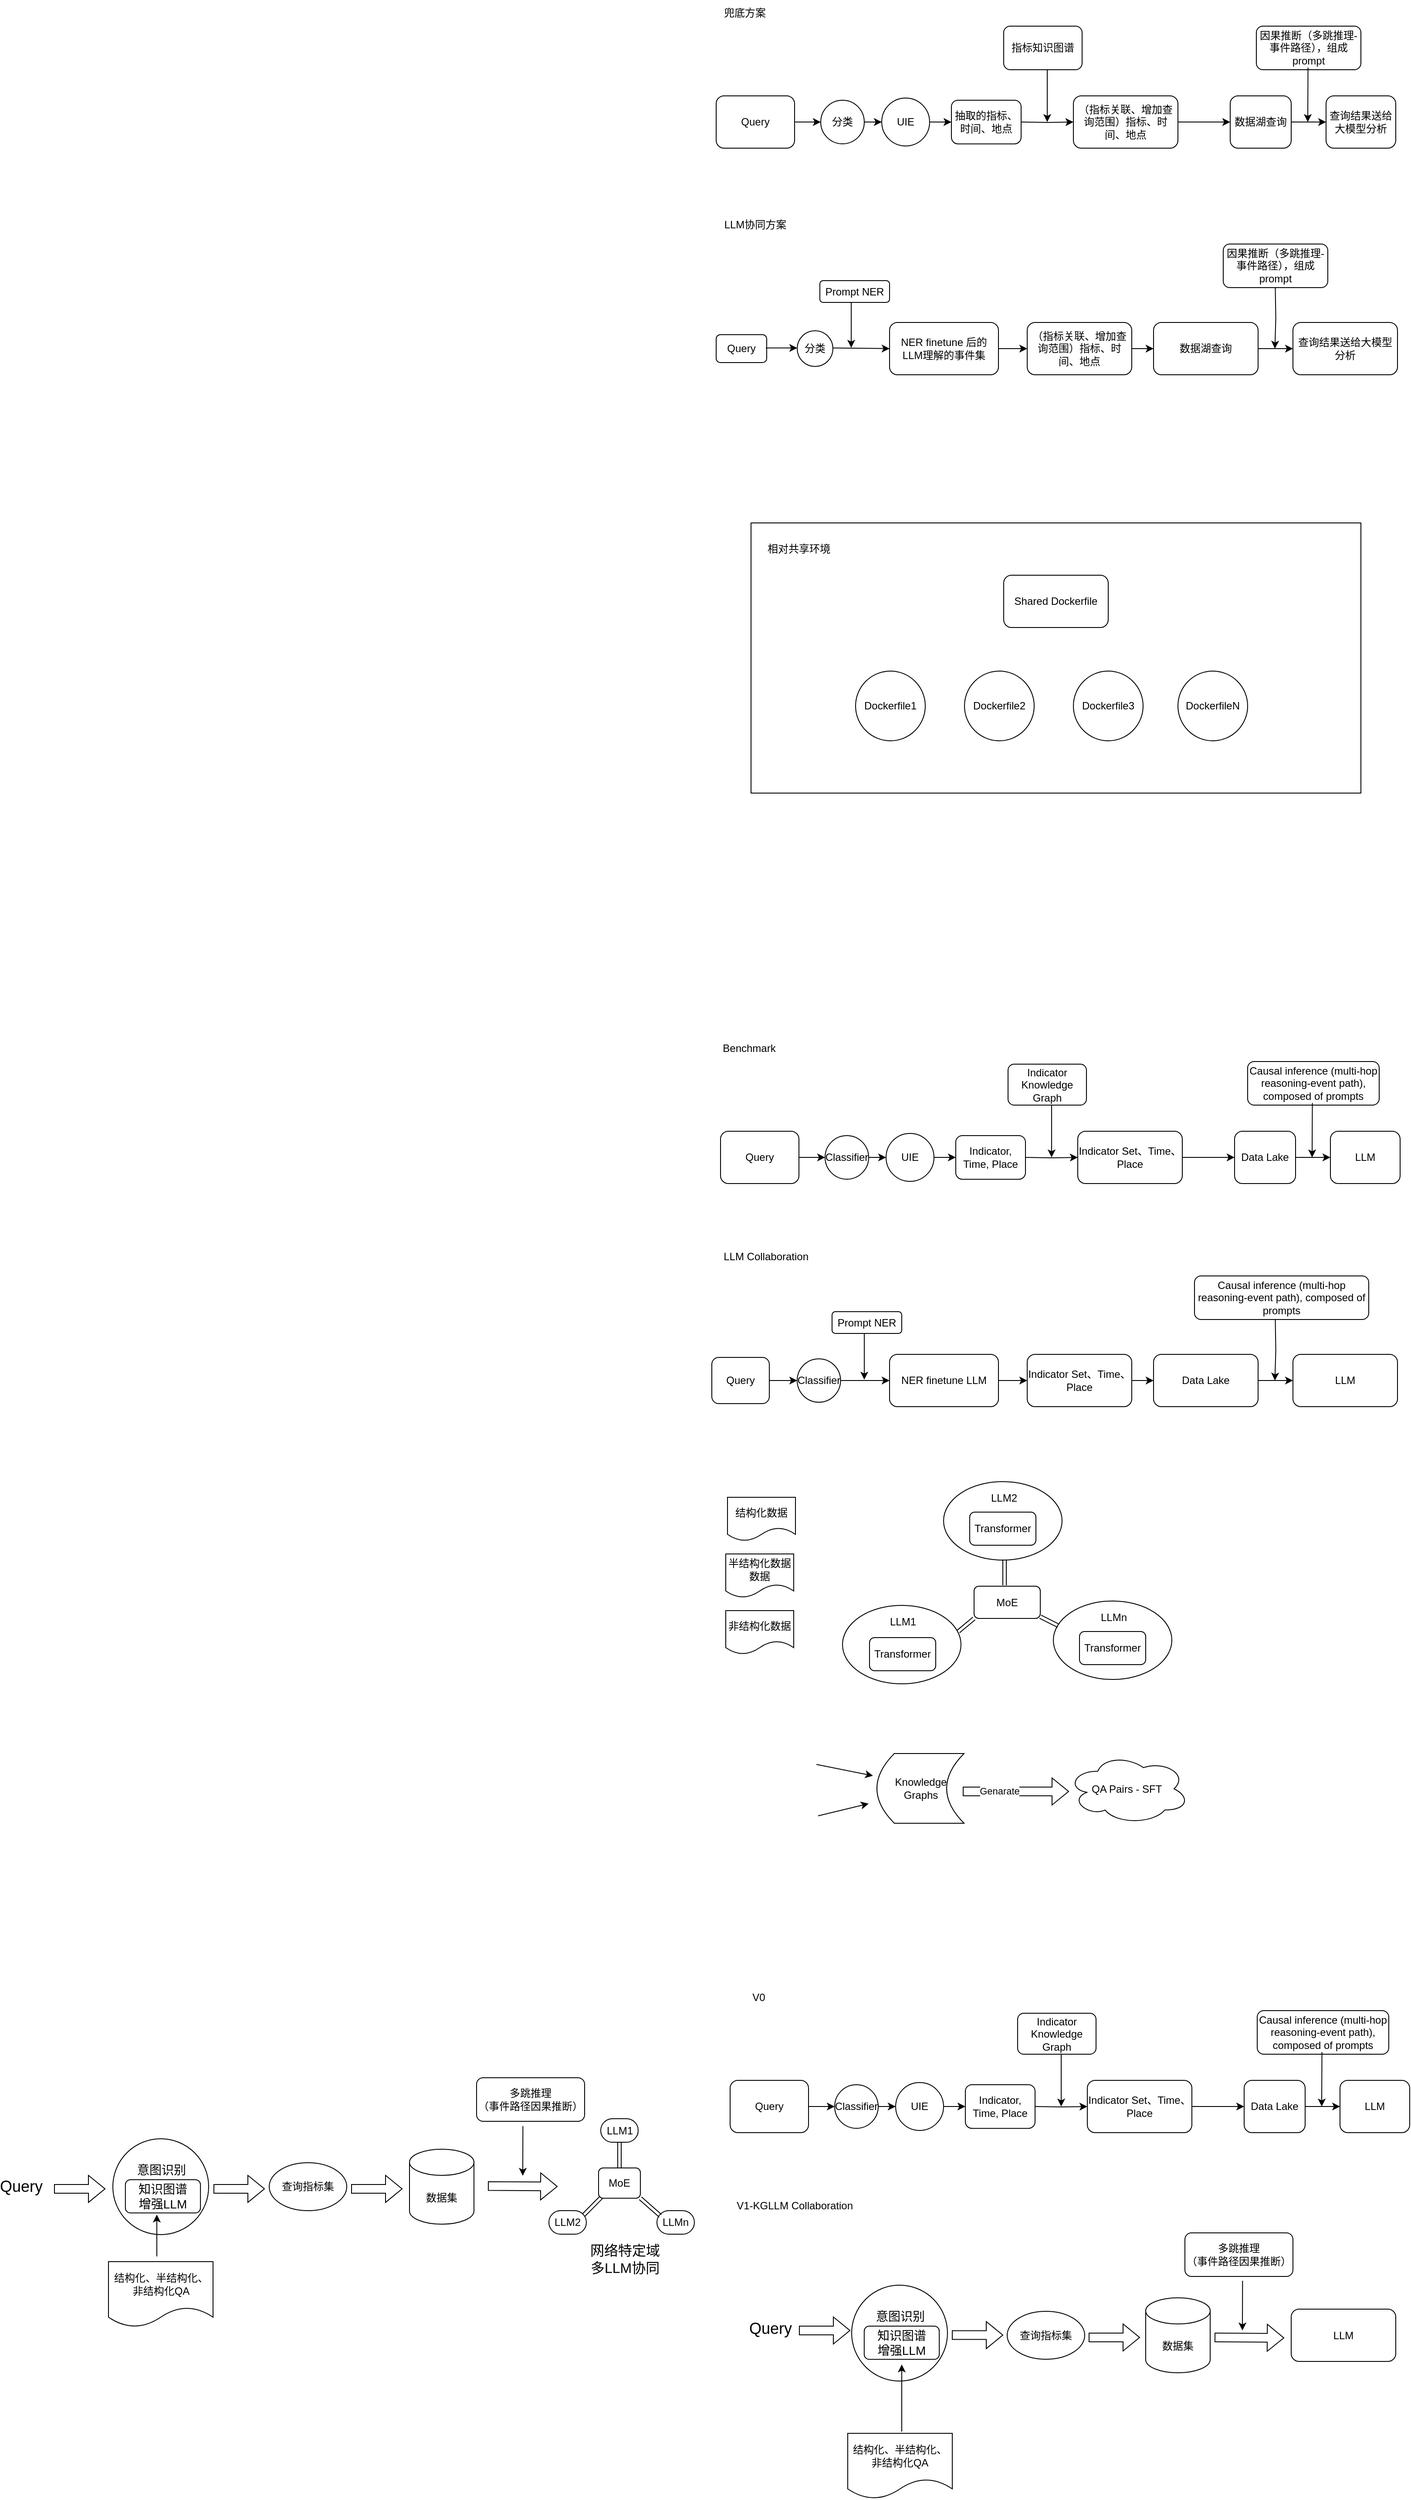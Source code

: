 <mxfile version="21.7.1" type="github">
  <diagram name="第 1 页" id="gNK5m4l3bMAqwkd_NIeU">
    <mxGraphModel dx="2111" dy="673" grid="0" gridSize="10" guides="1" tooltips="1" connect="1" arrows="1" fold="1" page="1" pageScale="1" pageWidth="827" pageHeight="1169" math="0" shadow="0">
      <root>
        <mxCell id="0" />
        <mxCell id="1" parent="0" />
        <mxCell id="D89__wD17xrFu83PeIlh-1" value="" style="group" parent="1" vertex="1" connectable="0">
          <mxGeometry x="50" y="810" width="700" height="310" as="geometry" />
        </mxCell>
        <mxCell id="-LSn-SNoInrinLJxSUY6-16" value="" style="rounded=0;whiteSpace=wrap;html=1;" parent="D89__wD17xrFu83PeIlh-1" vertex="1">
          <mxGeometry width="700" height="310" as="geometry" />
        </mxCell>
        <mxCell id="-LSn-SNoInrinLJxSUY6-11" value="Shared Dockerfile" style="rounded=1;whiteSpace=wrap;html=1;" parent="D89__wD17xrFu83PeIlh-1" vertex="1">
          <mxGeometry x="290" y="60" width="120" height="60" as="geometry" />
        </mxCell>
        <mxCell id="-LSn-SNoInrinLJxSUY6-12" value="Dockerfile1" style="ellipse;whiteSpace=wrap;html=1;aspect=fixed;" parent="D89__wD17xrFu83PeIlh-1" vertex="1">
          <mxGeometry x="120" y="170" width="80" height="80" as="geometry" />
        </mxCell>
        <mxCell id="-LSn-SNoInrinLJxSUY6-13" value="Dockerfile2" style="ellipse;whiteSpace=wrap;html=1;aspect=fixed;" parent="D89__wD17xrFu83PeIlh-1" vertex="1">
          <mxGeometry x="245" y="170" width="80" height="80" as="geometry" />
        </mxCell>
        <mxCell id="-LSn-SNoInrinLJxSUY6-14" value="Dockerfile3" style="ellipse;whiteSpace=wrap;html=1;aspect=fixed;" parent="D89__wD17xrFu83PeIlh-1" vertex="1">
          <mxGeometry x="370" y="170" width="80" height="80" as="geometry" />
        </mxCell>
        <mxCell id="-LSn-SNoInrinLJxSUY6-15" value="DockerfileN" style="ellipse;whiteSpace=wrap;html=1;aspect=fixed;" parent="D89__wD17xrFu83PeIlh-1" vertex="1">
          <mxGeometry x="490" y="170" width="80" height="80" as="geometry" />
        </mxCell>
        <mxCell id="-LSn-SNoInrinLJxSUY6-17" value="相对共享环境" style="text;html=1;strokeColor=none;fillColor=none;align=center;verticalAlign=middle;whiteSpace=wrap;rounded=0;" parent="D89__wD17xrFu83PeIlh-1" vertex="1">
          <mxGeometry x="10" y="15" width="90" height="30" as="geometry" />
        </mxCell>
        <mxCell id="D89__wD17xrFu83PeIlh-34" value="" style="group" parent="1" vertex="1" connectable="0">
          <mxGeometry x="10" y="210" width="780" height="170" as="geometry" />
        </mxCell>
        <mxCell id="D89__wD17xrFu83PeIlh-29" value="" style="group" parent="D89__wD17xrFu83PeIlh-34" vertex="1" connectable="0">
          <mxGeometry y="30" width="780" height="140" as="geometry" />
        </mxCell>
        <mxCell id="D89__wD17xrFu83PeIlh-3" value="Query" style="rounded=1;whiteSpace=wrap;html=1;" parent="D89__wD17xrFu83PeIlh-29" vertex="1">
          <mxGeometry y="80" width="90" height="60" as="geometry" />
        </mxCell>
        <mxCell id="D89__wD17xrFu83PeIlh-5" value="（指标关联、增加查询范围）指标、时间、地点" style="whiteSpace=wrap;html=1;rounded=1;" parent="D89__wD17xrFu83PeIlh-29" vertex="1">
          <mxGeometry x="410" y="80" width="120" height="60" as="geometry" />
        </mxCell>
        <mxCell id="D89__wD17xrFu83PeIlh-6" style="edgeStyle=orthogonalEdgeStyle;rounded=0;orthogonalLoop=1;jettySize=auto;html=1;entryX=0;entryY=0.5;entryDx=0;entryDy=0;" parent="D89__wD17xrFu83PeIlh-29" target="D89__wD17xrFu83PeIlh-5" edge="1">
          <mxGeometry relative="1" as="geometry">
            <mxPoint x="350" y="110" as="sourcePoint" />
          </mxGeometry>
        </mxCell>
        <mxCell id="D89__wD17xrFu83PeIlh-9" value="数据湖查询" style="whiteSpace=wrap;html=1;rounded=1;" parent="D89__wD17xrFu83PeIlh-29" vertex="1">
          <mxGeometry x="590" y="80" width="70" height="60" as="geometry" />
        </mxCell>
        <mxCell id="D89__wD17xrFu83PeIlh-4" style="edgeStyle=orthogonalEdgeStyle;rounded=0;orthogonalLoop=1;jettySize=auto;html=1;exitX=1;exitY=0.5;exitDx=0;exitDy=0;entryX=0;entryY=0.5;entryDx=0;entryDy=0;" parent="D89__wD17xrFu83PeIlh-29" source="D89__wD17xrFu83PeIlh-5" target="D89__wD17xrFu83PeIlh-9" edge="1">
          <mxGeometry relative="1" as="geometry" />
        </mxCell>
        <mxCell id="D89__wD17xrFu83PeIlh-10" value="查询结果送给大模型分析" style="whiteSpace=wrap;html=1;rounded=1;" parent="D89__wD17xrFu83PeIlh-29" vertex="1">
          <mxGeometry x="700" y="80" width="80" height="60" as="geometry" />
        </mxCell>
        <mxCell id="D89__wD17xrFu83PeIlh-8" value="" style="edgeStyle=orthogonalEdgeStyle;rounded=0;orthogonalLoop=1;jettySize=auto;html=1;" parent="D89__wD17xrFu83PeIlh-29" source="D89__wD17xrFu83PeIlh-9" target="D89__wD17xrFu83PeIlh-10" edge="1">
          <mxGeometry relative="1" as="geometry" />
        </mxCell>
        <mxCell id="D89__wD17xrFu83PeIlh-16" value="分类" style="ellipse;whiteSpace=wrap;html=1;aspect=fixed;" parent="D89__wD17xrFu83PeIlh-29" vertex="1">
          <mxGeometry x="120" y="85" width="50" height="50" as="geometry" />
        </mxCell>
        <mxCell id="D89__wD17xrFu83PeIlh-15" style="edgeStyle=orthogonalEdgeStyle;rounded=0;orthogonalLoop=1;jettySize=auto;html=1;exitX=1;exitY=0.5;exitDx=0;exitDy=0;" parent="D89__wD17xrFu83PeIlh-29" source="D89__wD17xrFu83PeIlh-3" target="D89__wD17xrFu83PeIlh-16" edge="1">
          <mxGeometry relative="1" as="geometry">
            <mxPoint x="120" y="109.857" as="targetPoint" />
          </mxGeometry>
        </mxCell>
        <mxCell id="D89__wD17xrFu83PeIlh-18" value="UIE" style="ellipse;whiteSpace=wrap;html=1;aspect=fixed;" parent="D89__wD17xrFu83PeIlh-29" vertex="1">
          <mxGeometry x="190" y="82.5" width="55" height="55" as="geometry" />
        </mxCell>
        <mxCell id="D89__wD17xrFu83PeIlh-17" style="edgeStyle=orthogonalEdgeStyle;rounded=0;orthogonalLoop=1;jettySize=auto;html=1;exitX=1;exitY=0.5;exitDx=0;exitDy=0;" parent="D89__wD17xrFu83PeIlh-29" source="D89__wD17xrFu83PeIlh-16" target="D89__wD17xrFu83PeIlh-18" edge="1">
          <mxGeometry relative="1" as="geometry">
            <mxPoint x="190" y="109.857" as="targetPoint" />
          </mxGeometry>
        </mxCell>
        <mxCell id="D89__wD17xrFu83PeIlh-20" value="抽取的指标、时间、地点" style="rounded=1;whiteSpace=wrap;html=1;" parent="D89__wD17xrFu83PeIlh-29" vertex="1">
          <mxGeometry x="270" y="85" width="80" height="50.07" as="geometry" />
        </mxCell>
        <mxCell id="D89__wD17xrFu83PeIlh-19" style="edgeStyle=orthogonalEdgeStyle;rounded=0;orthogonalLoop=1;jettySize=auto;html=1;exitX=1;exitY=0.5;exitDx=0;exitDy=0;" parent="D89__wD17xrFu83PeIlh-29" source="D89__wD17xrFu83PeIlh-18" target="D89__wD17xrFu83PeIlh-20" edge="1">
          <mxGeometry relative="1" as="geometry">
            <mxPoint x="290" y="109.857" as="targetPoint" />
          </mxGeometry>
        </mxCell>
        <mxCell id="D89__wD17xrFu83PeIlh-21" value="" style="endArrow=classic;html=1;rounded=0;" parent="D89__wD17xrFu83PeIlh-29" edge="1">
          <mxGeometry width="50" height="50" relative="1" as="geometry">
            <mxPoint x="380" y="50" as="sourcePoint" />
            <mxPoint x="380" y="110" as="targetPoint" />
          </mxGeometry>
        </mxCell>
        <mxCell id="D89__wD17xrFu83PeIlh-22" value="指标知识图谱" style="rounded=1;whiteSpace=wrap;html=1;" parent="D89__wD17xrFu83PeIlh-29" vertex="1">
          <mxGeometry x="330" width="90" height="50" as="geometry" />
        </mxCell>
        <mxCell id="D89__wD17xrFu83PeIlh-25" value="因果推断（多跳推理-事件路径），组成prompt" style="rounded=1;whiteSpace=wrap;html=1;" parent="D89__wD17xrFu83PeIlh-29" vertex="1">
          <mxGeometry x="620" width="120" height="50" as="geometry" />
        </mxCell>
        <mxCell id="D89__wD17xrFu83PeIlh-26" value="" style="endArrow=classic;html=1;rounded=0;" parent="D89__wD17xrFu83PeIlh-29" edge="1">
          <mxGeometry width="50" height="50" relative="1" as="geometry">
            <mxPoint x="679.29" y="47.5" as="sourcePoint" />
            <mxPoint x="679" y="110" as="targetPoint" />
          </mxGeometry>
        </mxCell>
        <mxCell id="D89__wD17xrFu83PeIlh-31" value="兜底方案" style="text;html=1;strokeColor=none;fillColor=none;align=center;verticalAlign=middle;whiteSpace=wrap;rounded=0;" parent="D89__wD17xrFu83PeIlh-34" vertex="1">
          <mxGeometry x="3" width="60" height="30" as="geometry" />
        </mxCell>
        <mxCell id="D89__wD17xrFu83PeIlh-39" value="" style="group" parent="1" vertex="1" connectable="0">
          <mxGeometry x="10" y="453" width="782" height="187" as="geometry" />
        </mxCell>
        <mxCell id="D89__wD17xrFu83PeIlh-32" value="LLM协同方案" style="text;html=1;strokeColor=none;fillColor=none;align=center;verticalAlign=middle;whiteSpace=wrap;rounded=0;" parent="D89__wD17xrFu83PeIlh-39" vertex="1">
          <mxGeometry width="90" height="30" as="geometry" />
        </mxCell>
        <mxCell id="WVM6WrKOS19sIysvP3dc-1" value="Query" style="rounded=1;whiteSpace=wrap;html=1;" parent="D89__wD17xrFu83PeIlh-39" vertex="1">
          <mxGeometry y="141" width="58" height="32" as="geometry" />
        </mxCell>
        <mxCell id="WVM6WrKOS19sIysvP3dc-2" value="（指标关联、增加查询范围）指标、时间、地点" style="whiteSpace=wrap;html=1;rounded=1;" parent="D89__wD17xrFu83PeIlh-39" vertex="1">
          <mxGeometry x="357" y="127" width="120" height="60" as="geometry" />
        </mxCell>
        <mxCell id="-LSn-SNoInrinLJxSUY6-5" style="edgeStyle=orthogonalEdgeStyle;rounded=0;orthogonalLoop=1;jettySize=auto;html=1;exitX=1;exitY=0.5;exitDx=0;exitDy=0;entryX=0;entryY=0.5;entryDx=0;entryDy=0;" parent="D89__wD17xrFu83PeIlh-39" source="WVM6WrKOS19sIysvP3dc-4" target="WVM6WrKOS19sIysvP3dc-2" edge="1">
          <mxGeometry relative="1" as="geometry" />
        </mxCell>
        <mxCell id="WVM6WrKOS19sIysvP3dc-4" value="NER finetune 后的&lt;br&gt;LLM理解的事件集" style="whiteSpace=wrap;html=1;rounded=1;container=0;" parent="D89__wD17xrFu83PeIlh-39" vertex="1">
          <mxGeometry x="199" y="127" width="125" height="60" as="geometry" />
        </mxCell>
        <mxCell id="WVM6WrKOS19sIysvP3dc-6" value="数据湖查询" style="whiteSpace=wrap;html=1;rounded=1;" parent="D89__wD17xrFu83PeIlh-39" vertex="1">
          <mxGeometry x="502" y="127" width="120" height="60" as="geometry" />
        </mxCell>
        <mxCell id="-LSn-SNoInrinLJxSUY6-6" style="edgeStyle=orthogonalEdgeStyle;rounded=0;orthogonalLoop=1;jettySize=auto;html=1;exitX=1;exitY=0.5;exitDx=0;exitDy=0;entryX=0;entryY=0.5;entryDx=0;entryDy=0;" parent="D89__wD17xrFu83PeIlh-39" source="WVM6WrKOS19sIysvP3dc-2" target="WVM6WrKOS19sIysvP3dc-6" edge="1">
          <mxGeometry relative="1" as="geometry" />
        </mxCell>
        <mxCell id="WVM6WrKOS19sIysvP3dc-8" value="查询结果送给大模型分析" style="whiteSpace=wrap;html=1;rounded=1;" parent="D89__wD17xrFu83PeIlh-39" vertex="1">
          <mxGeometry x="662" y="127" width="120" height="60" as="geometry" />
        </mxCell>
        <mxCell id="WVM6WrKOS19sIysvP3dc-9" value="" style="edgeStyle=orthogonalEdgeStyle;rounded=0;orthogonalLoop=1;jettySize=auto;html=1;" parent="D89__wD17xrFu83PeIlh-39" source="WVM6WrKOS19sIysvP3dc-6" target="WVM6WrKOS19sIysvP3dc-8" edge="1">
          <mxGeometry relative="1" as="geometry" />
        </mxCell>
        <mxCell id="D89__wD17xrFu83PeIlh-23" value="因果推断（多跳推理-事件路径），组成prompt" style="rounded=1;whiteSpace=wrap;html=1;" parent="D89__wD17xrFu83PeIlh-39" vertex="1">
          <mxGeometry x="582" y="37" width="120" height="50" as="geometry" />
        </mxCell>
        <mxCell id="D89__wD17xrFu83PeIlh-24" style="edgeStyle=orthogonalEdgeStyle;rounded=0;orthogonalLoop=1;jettySize=auto;html=1;exitX=0.5;exitY=1;exitDx=0;exitDy=0;" parent="D89__wD17xrFu83PeIlh-39" edge="1">
          <mxGeometry relative="1" as="geometry">
            <mxPoint x="641.288" y="157" as="targetPoint" />
            <mxPoint x="641.75" y="87" as="sourcePoint" />
          </mxGeometry>
        </mxCell>
        <mxCell id="D89__wD17xrFu83PeIlh-27" value="Prompt NER" style="rounded=1;whiteSpace=wrap;html=1;" parent="D89__wD17xrFu83PeIlh-39" vertex="1">
          <mxGeometry x="119" y="79" width="80" height="25" as="geometry" />
        </mxCell>
        <mxCell id="D89__wD17xrFu83PeIlh-35" value="分类" style="ellipse;whiteSpace=wrap;html=1;aspect=fixed;" parent="D89__wD17xrFu83PeIlh-39" vertex="1">
          <mxGeometry x="93" y="136.5" width="41" height="41" as="geometry" />
        </mxCell>
        <mxCell id="D89__wD17xrFu83PeIlh-36" value="" style="endArrow=classic;html=1;rounded=0;" parent="D89__wD17xrFu83PeIlh-39" edge="1">
          <mxGeometry width="50" height="50" relative="1" as="geometry">
            <mxPoint x="57" y="156.29" as="sourcePoint" />
            <mxPoint x="93" y="156.29" as="targetPoint" />
          </mxGeometry>
        </mxCell>
        <mxCell id="D89__wD17xrFu83PeIlh-37" value="" style="endArrow=classic;html=1;rounded=0;entryX=0;entryY=0.5;entryDx=0;entryDy=0;" parent="D89__wD17xrFu83PeIlh-39" target="WVM6WrKOS19sIysvP3dc-4" edge="1">
          <mxGeometry width="50" height="50" relative="1" as="geometry">
            <mxPoint x="134" y="156.29" as="sourcePoint" />
            <mxPoint x="190" y="156.29" as="targetPoint" />
          </mxGeometry>
        </mxCell>
        <mxCell id="D89__wD17xrFu83PeIlh-38" value="" style="endArrow=classic;html=1;rounded=0;" parent="D89__wD17xrFu83PeIlh-39" edge="1">
          <mxGeometry width="50" height="50" relative="1" as="geometry">
            <mxPoint x="155" y="104" as="sourcePoint" />
            <mxPoint x="155" y="156" as="targetPoint" />
          </mxGeometry>
        </mxCell>
        <mxCell id="D89__wD17xrFu83PeIlh-42" value="" style="group" parent="1" vertex="1" connectable="0">
          <mxGeometry x="15" y="1428" width="780" height="140" as="geometry" />
        </mxCell>
        <mxCell id="D89__wD17xrFu83PeIlh-43" value="Query" style="rounded=1;whiteSpace=wrap;html=1;" parent="D89__wD17xrFu83PeIlh-42" vertex="1">
          <mxGeometry y="80" width="90" height="60" as="geometry" />
        </mxCell>
        <mxCell id="D89__wD17xrFu83PeIlh-44" value="Indicator Set、Time、Place" style="whiteSpace=wrap;html=1;rounded=1;" parent="D89__wD17xrFu83PeIlh-42" vertex="1">
          <mxGeometry x="410" y="80" width="120" height="60" as="geometry" />
        </mxCell>
        <mxCell id="D89__wD17xrFu83PeIlh-45" style="edgeStyle=orthogonalEdgeStyle;rounded=0;orthogonalLoop=1;jettySize=auto;html=1;entryX=0;entryY=0.5;entryDx=0;entryDy=0;" parent="D89__wD17xrFu83PeIlh-42" target="D89__wD17xrFu83PeIlh-44" edge="1">
          <mxGeometry relative="1" as="geometry">
            <mxPoint x="350" y="110" as="sourcePoint" />
          </mxGeometry>
        </mxCell>
        <mxCell id="D89__wD17xrFu83PeIlh-46" value="Data Lake" style="whiteSpace=wrap;html=1;rounded=1;" parent="D89__wD17xrFu83PeIlh-42" vertex="1">
          <mxGeometry x="590" y="80" width="70" height="60" as="geometry" />
        </mxCell>
        <mxCell id="D89__wD17xrFu83PeIlh-47" style="edgeStyle=orthogonalEdgeStyle;rounded=0;orthogonalLoop=1;jettySize=auto;html=1;exitX=1;exitY=0.5;exitDx=0;exitDy=0;entryX=0;entryY=0.5;entryDx=0;entryDy=0;" parent="D89__wD17xrFu83PeIlh-42" source="D89__wD17xrFu83PeIlh-44" target="D89__wD17xrFu83PeIlh-46" edge="1">
          <mxGeometry relative="1" as="geometry" />
        </mxCell>
        <mxCell id="D89__wD17xrFu83PeIlh-48" value="LLM" style="whiteSpace=wrap;html=1;rounded=1;" parent="D89__wD17xrFu83PeIlh-42" vertex="1">
          <mxGeometry x="700" y="80" width="80" height="60" as="geometry" />
        </mxCell>
        <mxCell id="D89__wD17xrFu83PeIlh-49" value="" style="edgeStyle=orthogonalEdgeStyle;rounded=0;orthogonalLoop=1;jettySize=auto;html=1;" parent="D89__wD17xrFu83PeIlh-42" source="D89__wD17xrFu83PeIlh-46" target="D89__wD17xrFu83PeIlh-48" edge="1">
          <mxGeometry relative="1" as="geometry" />
        </mxCell>
        <mxCell id="D89__wD17xrFu83PeIlh-50" value="Classifier" style="ellipse;whiteSpace=wrap;html=1;aspect=fixed;" parent="D89__wD17xrFu83PeIlh-42" vertex="1">
          <mxGeometry x="120" y="85" width="50" height="50" as="geometry" />
        </mxCell>
        <mxCell id="D89__wD17xrFu83PeIlh-51" style="edgeStyle=orthogonalEdgeStyle;rounded=0;orthogonalLoop=1;jettySize=auto;html=1;exitX=1;exitY=0.5;exitDx=0;exitDy=0;" parent="D89__wD17xrFu83PeIlh-42" source="D89__wD17xrFu83PeIlh-43" target="D89__wD17xrFu83PeIlh-50" edge="1">
          <mxGeometry relative="1" as="geometry">
            <mxPoint x="120" y="109.857" as="targetPoint" />
          </mxGeometry>
        </mxCell>
        <mxCell id="D89__wD17xrFu83PeIlh-52" value="UIE" style="ellipse;whiteSpace=wrap;html=1;aspect=fixed;" parent="D89__wD17xrFu83PeIlh-42" vertex="1">
          <mxGeometry x="190" y="82.5" width="55" height="55" as="geometry" />
        </mxCell>
        <mxCell id="D89__wD17xrFu83PeIlh-53" style="edgeStyle=orthogonalEdgeStyle;rounded=0;orthogonalLoop=1;jettySize=auto;html=1;exitX=1;exitY=0.5;exitDx=0;exitDy=0;" parent="D89__wD17xrFu83PeIlh-42" source="D89__wD17xrFu83PeIlh-50" target="D89__wD17xrFu83PeIlh-52" edge="1">
          <mxGeometry relative="1" as="geometry">
            <mxPoint x="190" y="109.857" as="targetPoint" />
          </mxGeometry>
        </mxCell>
        <mxCell id="D89__wD17xrFu83PeIlh-54" value="Indicator, Time, Place" style="rounded=1;whiteSpace=wrap;html=1;" parent="D89__wD17xrFu83PeIlh-42" vertex="1">
          <mxGeometry x="270" y="85" width="80" height="50.07" as="geometry" />
        </mxCell>
        <mxCell id="D89__wD17xrFu83PeIlh-55" style="edgeStyle=orthogonalEdgeStyle;rounded=0;orthogonalLoop=1;jettySize=auto;html=1;exitX=1;exitY=0.5;exitDx=0;exitDy=0;" parent="D89__wD17xrFu83PeIlh-42" source="D89__wD17xrFu83PeIlh-52" target="D89__wD17xrFu83PeIlh-54" edge="1">
          <mxGeometry relative="1" as="geometry">
            <mxPoint x="290" y="109.857" as="targetPoint" />
          </mxGeometry>
        </mxCell>
        <mxCell id="D89__wD17xrFu83PeIlh-56" value="" style="endArrow=classic;html=1;rounded=0;" parent="D89__wD17xrFu83PeIlh-42" edge="1">
          <mxGeometry width="50" height="50" relative="1" as="geometry">
            <mxPoint x="380" y="50" as="sourcePoint" />
            <mxPoint x="380" y="110" as="targetPoint" />
          </mxGeometry>
        </mxCell>
        <mxCell id="D89__wD17xrFu83PeIlh-57" value="Indicator Knowledge Graph" style="rounded=1;whiteSpace=wrap;html=1;" parent="D89__wD17xrFu83PeIlh-42" vertex="1">
          <mxGeometry x="330" y="3" width="90" height="47" as="geometry" />
        </mxCell>
        <mxCell id="D89__wD17xrFu83PeIlh-58" value="Causal inference (multi-hop reasoning-event path), composed of prompts" style="rounded=1;whiteSpace=wrap;html=1;" parent="D89__wD17xrFu83PeIlh-42" vertex="1">
          <mxGeometry x="605" width="151" height="50" as="geometry" />
        </mxCell>
        <mxCell id="D89__wD17xrFu83PeIlh-59" value="" style="endArrow=classic;html=1;rounded=0;" parent="D89__wD17xrFu83PeIlh-42" edge="1">
          <mxGeometry width="50" height="50" relative="1" as="geometry">
            <mxPoint x="679.29" y="47.5" as="sourcePoint" />
            <mxPoint x="679" y="110" as="targetPoint" />
          </mxGeometry>
        </mxCell>
        <mxCell id="D89__wD17xrFu83PeIlh-60" value="Benchmark" style="text;html=1;strokeColor=none;fillColor=none;align=center;verticalAlign=middle;whiteSpace=wrap;rounded=0;" parent="1" vertex="1">
          <mxGeometry x="18" y="1398" width="60" height="30" as="geometry" />
        </mxCell>
        <mxCell id="D89__wD17xrFu83PeIlh-62" value="LLM Collaboration&amp;nbsp;" style="text;html=1;strokeColor=none;fillColor=none;align=center;verticalAlign=middle;whiteSpace=wrap;rounded=0;container=0;" parent="1" vertex="1">
          <mxGeometry x="10" y="1637" width="118" height="30" as="geometry" />
        </mxCell>
        <mxCell id="D89__wD17xrFu83PeIlh-80" style="edgeStyle=orthogonalEdgeStyle;rounded=0;orthogonalLoop=1;jettySize=auto;html=1;exitX=1;exitY=0.5;exitDx=0;exitDy=0;entryX=0;entryY=0.5;entryDx=0;entryDy=0;" parent="1" source="D89__wD17xrFu83PeIlh-63" target="D89__wD17xrFu83PeIlh-74" edge="1">
          <mxGeometry relative="1" as="geometry" />
        </mxCell>
        <mxCell id="D89__wD17xrFu83PeIlh-63" value="Query" style="rounded=1;whiteSpace=wrap;html=1;container=0;" parent="1" vertex="1">
          <mxGeometry x="5" y="1767.5" width="66" height="53" as="geometry" />
        </mxCell>
        <mxCell id="D89__wD17xrFu83PeIlh-64" value="Indicator Set、Time、Place" style="whiteSpace=wrap;html=1;rounded=1;container=0;" parent="1" vertex="1">
          <mxGeometry x="367" y="1764" width="120" height="60" as="geometry" />
        </mxCell>
        <mxCell id="D89__wD17xrFu83PeIlh-65" style="edgeStyle=orthogonalEdgeStyle;rounded=0;orthogonalLoop=1;jettySize=auto;html=1;exitX=1;exitY=0.5;exitDx=0;exitDy=0;entryX=0;entryY=0.5;entryDx=0;entryDy=0;" parent="1" source="D89__wD17xrFu83PeIlh-66" target="D89__wD17xrFu83PeIlh-64" edge="1">
          <mxGeometry relative="1" as="geometry" />
        </mxCell>
        <mxCell id="D89__wD17xrFu83PeIlh-66" value="NER finetune LLM" style="whiteSpace=wrap;html=1;rounded=1;container=0;" parent="1" vertex="1">
          <mxGeometry x="209" y="1764" width="125" height="60" as="geometry" />
        </mxCell>
        <mxCell id="D89__wD17xrFu83PeIlh-67" value="Data Lake" style="whiteSpace=wrap;html=1;rounded=1;container=0;" parent="1" vertex="1">
          <mxGeometry x="512" y="1764" width="120" height="60" as="geometry" />
        </mxCell>
        <mxCell id="D89__wD17xrFu83PeIlh-68" style="edgeStyle=orthogonalEdgeStyle;rounded=0;orthogonalLoop=1;jettySize=auto;html=1;exitX=1;exitY=0.5;exitDx=0;exitDy=0;entryX=0;entryY=0.5;entryDx=0;entryDy=0;" parent="1" source="D89__wD17xrFu83PeIlh-64" target="D89__wD17xrFu83PeIlh-67" edge="1">
          <mxGeometry relative="1" as="geometry" />
        </mxCell>
        <mxCell id="D89__wD17xrFu83PeIlh-69" value="LLM" style="whiteSpace=wrap;html=1;rounded=1;container=0;" parent="1" vertex="1">
          <mxGeometry x="672" y="1764" width="120" height="60" as="geometry" />
        </mxCell>
        <mxCell id="D89__wD17xrFu83PeIlh-70" value="" style="edgeStyle=orthogonalEdgeStyle;rounded=0;orthogonalLoop=1;jettySize=auto;html=1;" parent="1" source="D89__wD17xrFu83PeIlh-67" target="D89__wD17xrFu83PeIlh-69" edge="1">
          <mxGeometry relative="1" as="geometry" />
        </mxCell>
        <mxCell id="D89__wD17xrFu83PeIlh-71" value="Causal inference (multi-hop reasoning-event path), composed of prompts" style="rounded=1;whiteSpace=wrap;html=1;container=0;" parent="1" vertex="1">
          <mxGeometry x="559" y="1674" width="200" height="50" as="geometry" />
        </mxCell>
        <mxCell id="D89__wD17xrFu83PeIlh-72" style="edgeStyle=orthogonalEdgeStyle;rounded=0;orthogonalLoop=1;jettySize=auto;html=1;exitX=0.5;exitY=1;exitDx=0;exitDy=0;" parent="1" edge="1">
          <mxGeometry relative="1" as="geometry">
            <mxPoint x="651.288" y="1794" as="targetPoint" />
            <mxPoint x="651.75" y="1724" as="sourcePoint" />
          </mxGeometry>
        </mxCell>
        <mxCell id="D89__wD17xrFu83PeIlh-73" value="Prompt NER" style="rounded=1;whiteSpace=wrap;html=1;container=0;" parent="1" vertex="1">
          <mxGeometry x="143" y="1715" width="80" height="25" as="geometry" />
        </mxCell>
        <mxCell id="D89__wD17xrFu83PeIlh-82" style="edgeStyle=orthogonalEdgeStyle;rounded=0;orthogonalLoop=1;jettySize=auto;html=1;exitX=1;exitY=0.5;exitDx=0;exitDy=0;entryX=0;entryY=0.5;entryDx=0;entryDy=0;" parent="1" source="D89__wD17xrFu83PeIlh-74" target="D89__wD17xrFu83PeIlh-66" edge="1">
          <mxGeometry relative="1" as="geometry" />
        </mxCell>
        <mxCell id="D89__wD17xrFu83PeIlh-74" value="Classifier" style="ellipse;whiteSpace=wrap;html=1;aspect=fixed;container=0;" parent="1" vertex="1">
          <mxGeometry x="103" y="1769.12" width="49.75" height="49.75" as="geometry" />
        </mxCell>
        <mxCell id="D89__wD17xrFu83PeIlh-81" value="" style="endArrow=classic;html=1;rounded=0;" parent="1" edge="1">
          <mxGeometry width="50" height="50" relative="1" as="geometry">
            <mxPoint x="180" y="1739.97" as="sourcePoint" />
            <mxPoint x="180" y="1793" as="targetPoint" />
          </mxGeometry>
        </mxCell>
        <mxCell id="_FbC6okULITu4UNb7eIp-36" value="" style="group" vertex="1" connectable="0" parent="1">
          <mxGeometry x="155" y="1910" width="378" height="232" as="geometry" />
        </mxCell>
        <mxCell id="_FbC6okULITu4UNb7eIp-7" value="MoE" style="rounded=1;whiteSpace=wrap;html=1;" vertex="1" parent="_FbC6okULITu4UNb7eIp-36">
          <mxGeometry x="151" y="120" width="76" height="37" as="geometry" />
        </mxCell>
        <mxCell id="_FbC6okULITu4UNb7eIp-11" value="" style="group" vertex="1" connectable="0" parent="_FbC6okULITu4UNb7eIp-36">
          <mxGeometry y="142" width="136" height="90" as="geometry" />
        </mxCell>
        <mxCell id="_FbC6okULITu4UNb7eIp-10" value="" style="ellipse;whiteSpace=wrap;html=1;" vertex="1" parent="_FbC6okULITu4UNb7eIp-11">
          <mxGeometry width="136" height="90" as="geometry" />
        </mxCell>
        <mxCell id="_FbC6okULITu4UNb7eIp-27" value="" style="group" vertex="1" connectable="0" parent="_FbC6okULITu4UNb7eIp-11">
          <mxGeometry x="31" y="10" width="76" height="65" as="geometry" />
        </mxCell>
        <mxCell id="_FbC6okULITu4UNb7eIp-4" value="Transformer" style="rounded=1;whiteSpace=wrap;html=1;" vertex="1" parent="_FbC6okULITu4UNb7eIp-27">
          <mxGeometry y="27" width="76" height="38" as="geometry" />
        </mxCell>
        <mxCell id="_FbC6okULITu4UNb7eIp-9" value="LLM1" style="text;html=1;strokeColor=none;fillColor=none;align=center;verticalAlign=middle;whiteSpace=wrap;rounded=0;" vertex="1" parent="_FbC6okULITu4UNb7eIp-27">
          <mxGeometry x="14.5" width="47" height="17" as="geometry" />
        </mxCell>
        <mxCell id="_FbC6okULITu4UNb7eIp-16" value="" style="group" vertex="1" connectable="0" parent="_FbC6okULITu4UNb7eIp-36">
          <mxGeometry x="242" y="137" width="136" height="90" as="geometry" />
        </mxCell>
        <mxCell id="_FbC6okULITu4UNb7eIp-17" value="" style="ellipse;whiteSpace=wrap;html=1;" vertex="1" parent="_FbC6okULITu4UNb7eIp-16">
          <mxGeometry width="136" height="90" as="geometry" />
        </mxCell>
        <mxCell id="_FbC6okULITu4UNb7eIp-18" value="Transformer" style="rounded=1;whiteSpace=wrap;html=1;" vertex="1" parent="_FbC6okULITu4UNb7eIp-16">
          <mxGeometry x="30" y="35" width="76" height="38" as="geometry" />
        </mxCell>
        <mxCell id="_FbC6okULITu4UNb7eIp-19" value="LLMn" style="text;html=1;strokeColor=none;fillColor=none;align=center;verticalAlign=middle;whiteSpace=wrap;rounded=0;" vertex="1" parent="_FbC6okULITu4UNb7eIp-16">
          <mxGeometry x="45.5" y="10" width="47" height="17" as="geometry" />
        </mxCell>
        <mxCell id="_FbC6okULITu4UNb7eIp-24" value="" style="shape=link;html=1;rounded=0;entryX=0.042;entryY=0.315;entryDx=0;entryDy=0;entryPerimeter=0;" edge="1" parent="_FbC6okULITu4UNb7eIp-36" target="_FbC6okULITu4UNb7eIp-17">
          <mxGeometry width="100" relative="1" as="geometry">
            <mxPoint x="227" y="155" as="sourcePoint" />
            <mxPoint x="250" y="175" as="targetPoint" />
          </mxGeometry>
        </mxCell>
        <mxCell id="_FbC6okULITu4UNb7eIp-29" value="" style="shape=link;html=1;rounded=0;entryX=0.978;entryY=0.333;entryDx=0;entryDy=0;entryPerimeter=0;exitX=0;exitY=1;exitDx=0;exitDy=0;" edge="1" parent="_FbC6okULITu4UNb7eIp-36" source="_FbC6okULITu4UNb7eIp-7" target="_FbC6okULITu4UNb7eIp-10">
          <mxGeometry width="100" relative="1" as="geometry">
            <mxPoint x="153" y="160" as="sourcePoint" />
            <mxPoint x="174" y="170" as="targetPoint" />
          </mxGeometry>
        </mxCell>
        <mxCell id="_FbC6okULITu4UNb7eIp-30" value="" style="group" vertex="1" connectable="0" parent="_FbC6okULITu4UNb7eIp-36">
          <mxGeometry x="116" width="136" height="90" as="geometry" />
        </mxCell>
        <mxCell id="_FbC6okULITu4UNb7eIp-13" value="" style="ellipse;whiteSpace=wrap;html=1;container=0;" vertex="1" parent="_FbC6okULITu4UNb7eIp-30">
          <mxGeometry width="136" height="90" as="geometry" />
        </mxCell>
        <mxCell id="_FbC6okULITu4UNb7eIp-14" value="Transformer" style="rounded=1;whiteSpace=wrap;html=1;container=0;" vertex="1" parent="_FbC6okULITu4UNb7eIp-30">
          <mxGeometry x="30" y="35" width="76" height="38" as="geometry" />
        </mxCell>
        <mxCell id="_FbC6okULITu4UNb7eIp-15" value="LLM2" style="text;html=1;strokeColor=none;fillColor=none;align=center;verticalAlign=middle;whiteSpace=wrap;rounded=0;container=0;" vertex="1" parent="_FbC6okULITu4UNb7eIp-30">
          <mxGeometry x="45.5" y="10" width="47" height="17" as="geometry" />
        </mxCell>
        <mxCell id="_FbC6okULITu4UNb7eIp-33" value="" style="shape=link;html=1;rounded=0;" edge="1" parent="_FbC6okULITu4UNb7eIp-36">
          <mxGeometry width="100" relative="1" as="geometry">
            <mxPoint x="186" y="119" as="sourcePoint" />
            <mxPoint x="186" y="90" as="targetPoint" />
          </mxGeometry>
        </mxCell>
        <mxCell id="90n-k_OCoVPi_HH0QKG6-2" value="" style="group" connectable="0" vertex="1" parent="1">
          <mxGeometry x="65" y="2449" width="78" height="111" as="geometry" />
        </mxCell>
        <mxCell id="90n-k_OCoVPi_HH0QKG6-3" value="QA Pairs - SFT&amp;nbsp;" style="ellipse;shape=cloud;whiteSpace=wrap;html=1;" vertex="1" parent="1">
          <mxGeometry x="413" y="2222" width="140" height="81" as="geometry" />
        </mxCell>
        <mxCell id="90n-k_OCoVPi_HH0QKG6-4" value="" style="endArrow=classic;html=1;rounded=0;" edge="1" parent="1">
          <mxGeometry width="50" height="50" relative="1" as="geometry">
            <mxPoint x="125" y="2234.5" as="sourcePoint" />
            <mxPoint x="190" y="2247.5" as="targetPoint" />
          </mxGeometry>
        </mxCell>
        <mxCell id="90n-k_OCoVPi_HH0QKG6-5" value="" style="endArrow=classic;html=1;rounded=0;" edge="1" parent="1">
          <mxGeometry width="50" height="50" relative="1" as="geometry">
            <mxPoint x="127" y="2293.5" as="sourcePoint" />
            <mxPoint x="185" y="2279.5" as="targetPoint" />
          </mxGeometry>
        </mxCell>
        <mxCell id="90n-k_OCoVPi_HH0QKG6-6" value="" style="shape=flexArrow;endArrow=classic;html=1;rounded=0;" edge="1" parent="1">
          <mxGeometry width="50" height="50" relative="1" as="geometry">
            <mxPoint x="293" y="2265.5" as="sourcePoint" />
            <mxPoint x="415" y="2265.5" as="targetPoint" />
          </mxGeometry>
        </mxCell>
        <mxCell id="90n-k_OCoVPi_HH0QKG6-7" value="Genarate" style="edgeLabel;html=1;align=center;verticalAlign=middle;resizable=0;points=[];" connectable="0" vertex="1" parent="90n-k_OCoVPi_HH0QKG6-6">
          <mxGeometry x="-0.314" y="1" relative="1" as="geometry">
            <mxPoint as="offset" />
          </mxGeometry>
        </mxCell>
        <mxCell id="90n-k_OCoVPi_HH0QKG6-8" value="Knowledge&lt;br&gt;Graphs" style="shape=dataStorage;whiteSpace=wrap;html=1;fixedSize=1;" vertex="1" parent="1">
          <mxGeometry x="194.5" y="2222" width="100" height="80" as="geometry" />
        </mxCell>
        <mxCell id="_FbC6okULITu4UNb7eIp-84" value="" style="group" vertex="1" connectable="0" parent="1">
          <mxGeometry x="21" y="1928" width="80" height="180" as="geometry" />
        </mxCell>
        <mxCell id="_FbC6okULITu4UNb7eIp-1" value="结构化数据" style="shape=document;whiteSpace=wrap;html=1;boundedLbl=1;" vertex="1" parent="_FbC6okULITu4UNb7eIp-84">
          <mxGeometry x="2" width="78" height="50" as="geometry" />
        </mxCell>
        <mxCell id="_FbC6okULITu4UNb7eIp-2" value="半结构化数据数据" style="shape=document;whiteSpace=wrap;html=1;boundedLbl=1;" vertex="1" parent="_FbC6okULITu4UNb7eIp-84">
          <mxGeometry y="65" width="78" height="50" as="geometry" />
        </mxCell>
        <mxCell id="_FbC6okULITu4UNb7eIp-3" value="非结构化数据" style="shape=document;whiteSpace=wrap;html=1;boundedLbl=1;" vertex="1" parent="_FbC6okULITu4UNb7eIp-84">
          <mxGeometry y="130" width="78" height="50" as="geometry" />
        </mxCell>
        <mxCell id="_FbC6okULITu4UNb7eIp-155" value="" style="group" vertex="1" connectable="0" parent="1">
          <mxGeometry x="26" y="2517" width="780" height="140" as="geometry" />
        </mxCell>
        <mxCell id="_FbC6okULITu4UNb7eIp-156" value="Query" style="rounded=1;whiteSpace=wrap;html=1;" vertex="1" parent="_FbC6okULITu4UNb7eIp-155">
          <mxGeometry y="80" width="90" height="60" as="geometry" />
        </mxCell>
        <mxCell id="_FbC6okULITu4UNb7eIp-157" value="Indicator Set、Time、Place" style="whiteSpace=wrap;html=1;rounded=1;" vertex="1" parent="_FbC6okULITu4UNb7eIp-155">
          <mxGeometry x="410" y="80" width="120" height="60" as="geometry" />
        </mxCell>
        <mxCell id="_FbC6okULITu4UNb7eIp-158" style="edgeStyle=orthogonalEdgeStyle;rounded=0;orthogonalLoop=1;jettySize=auto;html=1;entryX=0;entryY=0.5;entryDx=0;entryDy=0;" edge="1" parent="_FbC6okULITu4UNb7eIp-155" target="_FbC6okULITu4UNb7eIp-157">
          <mxGeometry relative="1" as="geometry">
            <mxPoint x="350" y="110" as="sourcePoint" />
          </mxGeometry>
        </mxCell>
        <mxCell id="_FbC6okULITu4UNb7eIp-159" value="Data Lake" style="whiteSpace=wrap;html=1;rounded=1;" vertex="1" parent="_FbC6okULITu4UNb7eIp-155">
          <mxGeometry x="590" y="80" width="70" height="60" as="geometry" />
        </mxCell>
        <mxCell id="_FbC6okULITu4UNb7eIp-160" style="edgeStyle=orthogonalEdgeStyle;rounded=0;orthogonalLoop=1;jettySize=auto;html=1;exitX=1;exitY=0.5;exitDx=0;exitDy=0;entryX=0;entryY=0.5;entryDx=0;entryDy=0;" edge="1" parent="_FbC6okULITu4UNb7eIp-155" source="_FbC6okULITu4UNb7eIp-157" target="_FbC6okULITu4UNb7eIp-159">
          <mxGeometry relative="1" as="geometry" />
        </mxCell>
        <mxCell id="_FbC6okULITu4UNb7eIp-161" value="LLM" style="whiteSpace=wrap;html=1;rounded=1;" vertex="1" parent="_FbC6okULITu4UNb7eIp-155">
          <mxGeometry x="700" y="80" width="80" height="60" as="geometry" />
        </mxCell>
        <mxCell id="_FbC6okULITu4UNb7eIp-162" value="" style="edgeStyle=orthogonalEdgeStyle;rounded=0;orthogonalLoop=1;jettySize=auto;html=1;" edge="1" parent="_FbC6okULITu4UNb7eIp-155" source="_FbC6okULITu4UNb7eIp-159" target="_FbC6okULITu4UNb7eIp-161">
          <mxGeometry relative="1" as="geometry" />
        </mxCell>
        <mxCell id="_FbC6okULITu4UNb7eIp-163" value="Classifier" style="ellipse;whiteSpace=wrap;html=1;aspect=fixed;" vertex="1" parent="_FbC6okULITu4UNb7eIp-155">
          <mxGeometry x="120" y="85" width="50" height="50" as="geometry" />
        </mxCell>
        <mxCell id="_FbC6okULITu4UNb7eIp-164" style="edgeStyle=orthogonalEdgeStyle;rounded=0;orthogonalLoop=1;jettySize=auto;html=1;exitX=1;exitY=0.5;exitDx=0;exitDy=0;" edge="1" parent="_FbC6okULITu4UNb7eIp-155" source="_FbC6okULITu4UNb7eIp-156" target="_FbC6okULITu4UNb7eIp-163">
          <mxGeometry relative="1" as="geometry">
            <mxPoint x="120" y="109.857" as="targetPoint" />
          </mxGeometry>
        </mxCell>
        <mxCell id="_FbC6okULITu4UNb7eIp-165" value="UIE" style="ellipse;whiteSpace=wrap;html=1;aspect=fixed;" vertex="1" parent="_FbC6okULITu4UNb7eIp-155">
          <mxGeometry x="190" y="82.5" width="55" height="55" as="geometry" />
        </mxCell>
        <mxCell id="_FbC6okULITu4UNb7eIp-166" style="edgeStyle=orthogonalEdgeStyle;rounded=0;orthogonalLoop=1;jettySize=auto;html=1;exitX=1;exitY=0.5;exitDx=0;exitDy=0;" edge="1" parent="_FbC6okULITu4UNb7eIp-155" source="_FbC6okULITu4UNb7eIp-163" target="_FbC6okULITu4UNb7eIp-165">
          <mxGeometry relative="1" as="geometry">
            <mxPoint x="190" y="109.857" as="targetPoint" />
          </mxGeometry>
        </mxCell>
        <mxCell id="_FbC6okULITu4UNb7eIp-167" value="Indicator, Time, Place" style="rounded=1;whiteSpace=wrap;html=1;" vertex="1" parent="_FbC6okULITu4UNb7eIp-155">
          <mxGeometry x="270" y="85" width="80" height="50.07" as="geometry" />
        </mxCell>
        <mxCell id="_FbC6okULITu4UNb7eIp-168" style="edgeStyle=orthogonalEdgeStyle;rounded=0;orthogonalLoop=1;jettySize=auto;html=1;exitX=1;exitY=0.5;exitDx=0;exitDy=0;" edge="1" parent="_FbC6okULITu4UNb7eIp-155" source="_FbC6okULITu4UNb7eIp-165" target="_FbC6okULITu4UNb7eIp-167">
          <mxGeometry relative="1" as="geometry">
            <mxPoint x="290" y="109.857" as="targetPoint" />
          </mxGeometry>
        </mxCell>
        <mxCell id="_FbC6okULITu4UNb7eIp-169" value="" style="endArrow=classic;html=1;rounded=0;" edge="1" parent="_FbC6okULITu4UNb7eIp-155">
          <mxGeometry width="50" height="50" relative="1" as="geometry">
            <mxPoint x="380" y="50" as="sourcePoint" />
            <mxPoint x="380" y="110" as="targetPoint" />
          </mxGeometry>
        </mxCell>
        <mxCell id="_FbC6okULITu4UNb7eIp-170" value="Indicator Knowledge Graph" style="rounded=1;whiteSpace=wrap;html=1;" vertex="1" parent="_FbC6okULITu4UNb7eIp-155">
          <mxGeometry x="330" y="3" width="90" height="47" as="geometry" />
        </mxCell>
        <mxCell id="_FbC6okULITu4UNb7eIp-171" value="Causal inference (multi-hop reasoning-event path), composed of prompts" style="rounded=1;whiteSpace=wrap;html=1;" vertex="1" parent="_FbC6okULITu4UNb7eIp-155">
          <mxGeometry x="605" width="151" height="50" as="geometry" />
        </mxCell>
        <mxCell id="_FbC6okULITu4UNb7eIp-172" value="" style="endArrow=classic;html=1;rounded=0;" edge="1" parent="_FbC6okULITu4UNb7eIp-155">
          <mxGeometry width="50" height="50" relative="1" as="geometry">
            <mxPoint x="679.29" y="47.5" as="sourcePoint" />
            <mxPoint x="679" y="110" as="targetPoint" />
          </mxGeometry>
        </mxCell>
        <mxCell id="_FbC6okULITu4UNb7eIp-173" value="V0" style="text;html=1;strokeColor=none;fillColor=none;align=center;verticalAlign=middle;whiteSpace=wrap;rounded=0;" vertex="1" parent="1">
          <mxGeometry x="29" y="2487" width="60" height="30" as="geometry" />
        </mxCell>
        <mxCell id="_FbC6okULITu4UNb7eIp-174" value="V1-KGLLM Collaboration&amp;nbsp;" style="text;html=1;strokeColor=none;fillColor=none;align=center;verticalAlign=middle;whiteSpace=wrap;rounded=0;container=0;" vertex="1" parent="1">
          <mxGeometry x="21" y="2726" width="162" height="30" as="geometry" />
        </mxCell>
        <mxCell id="_FbC6okULITu4UNb7eIp-70" value="&lt;font style=&quot;font-size: 12px;&quot;&gt;查询指标集&lt;/font&gt;" style="ellipse;whiteSpace=wrap;html=1;" vertex="1" parent="1">
          <mxGeometry x="-503" y="2691.5" width="89" height="55" as="geometry" />
        </mxCell>
        <mxCell id="_FbC6okULITu4UNb7eIp-73" value="&lt;font style=&quot;font-size: 18px;&quot;&gt;Query&lt;/font&gt;" style="text;html=1;strokeColor=none;fillColor=none;align=center;verticalAlign=middle;whiteSpace=wrap;rounded=0;" vertex="1" parent="1">
          <mxGeometry x="-812" y="2706.5" width="49" height="25" as="geometry" />
        </mxCell>
        <mxCell id="_FbC6okULITu4UNb7eIp-75" value="" style="shape=flexArrow;endArrow=classic;html=1;rounded=0;" edge="1" parent="1">
          <mxGeometry width="50" height="50" relative="1" as="geometry">
            <mxPoint x="-567" y="2721.54" as="sourcePoint" />
            <mxPoint x="-508" y="2721.54" as="targetPoint" />
          </mxGeometry>
        </mxCell>
        <mxCell id="_FbC6okULITu4UNb7eIp-76" value="" style="shape=flexArrow;endArrow=classic;html=1;rounded=0;" edge="1" parent="1">
          <mxGeometry width="50" height="50" relative="1" as="geometry">
            <mxPoint x="-750" y="2721.54" as="sourcePoint" />
            <mxPoint x="-691" y="2721.54" as="targetPoint" />
          </mxGeometry>
        </mxCell>
        <mxCell id="_FbC6okULITu4UNb7eIp-79" value="数据集" style="shape=cylinder3;whiteSpace=wrap;html=1;boundedLbl=1;backgroundOutline=1;size=15;" vertex="1" parent="1">
          <mxGeometry x="-342" y="2676" width="74" height="86" as="geometry" />
        </mxCell>
        <mxCell id="_FbC6okULITu4UNb7eIp-82" value="" style="shape=flexArrow;endArrow=classic;html=1;rounded=0;" edge="1" parent="1">
          <mxGeometry width="50" height="50" relative="1" as="geometry">
            <mxPoint x="-409" y="2721.54" as="sourcePoint" />
            <mxPoint x="-350" y="2721.54" as="targetPoint" />
          </mxGeometry>
        </mxCell>
        <mxCell id="_FbC6okULITu4UNb7eIp-83" value="" style="shape=flexArrow;endArrow=classic;html=1;rounded=0;" edge="1" parent="1">
          <mxGeometry width="50" height="50" relative="1" as="geometry">
            <mxPoint x="-252" y="2718.29" as="sourcePoint" />
            <mxPoint x="-172" y="2718.79" as="targetPoint" />
          </mxGeometry>
        </mxCell>
        <mxCell id="_FbC6okULITu4UNb7eIp-85" value="多跳推理&lt;br&gt;（事件路径因果推断）" style="rounded=1;whiteSpace=wrap;html=1;container=0;" vertex="1" parent="1">
          <mxGeometry x="-265" y="2594" width="124" height="50" as="geometry" />
        </mxCell>
        <mxCell id="_FbC6okULITu4UNb7eIp-125" value="" style="endArrow=classic;html=1;rounded=0;" edge="1" parent="1">
          <mxGeometry width="50" height="50" relative="1" as="geometry">
            <mxPoint x="-211.83" y="2649.5" as="sourcePoint" />
            <mxPoint x="-212.0" y="2706.5" as="targetPoint" />
          </mxGeometry>
        </mxCell>
        <mxCell id="_FbC6okULITu4UNb7eIp-148" value="" style="group" vertex="1" connectable="0" parent="1">
          <mxGeometry x="-682.5" y="2664" width="115" height="110" as="geometry" />
        </mxCell>
        <mxCell id="_FbC6okULITu4UNb7eIp-115" value="" style="ellipse;whiteSpace=wrap;html=1;aspect=fixed;container=0;" vertex="1" parent="_FbC6okULITu4UNb7eIp-148">
          <mxGeometry width="110" height="110" as="geometry" />
        </mxCell>
        <mxCell id="_FbC6okULITu4UNb7eIp-150" value="" style="group" vertex="1" connectable="0" parent="_FbC6okULITu4UNb7eIp-148">
          <mxGeometry x="14.42" y="27.946" width="86.15" height="57.144" as="geometry" />
        </mxCell>
        <mxCell id="_FbC6okULITu4UNb7eIp-62" value="&lt;font style=&quot;font-size: 14px;&quot;&gt;知识图谱&lt;br&gt;增强LLM&lt;/font&gt;" style="rounded=1;whiteSpace=wrap;html=1;container=0;" vertex="1" parent="_FbC6okULITu4UNb7eIp-150">
          <mxGeometry y="19.054" width="86.15" height="38.09" as="geometry" />
        </mxCell>
        <mxCell id="_FbC6okULITu4UNb7eIp-107" value="&lt;font style=&quot;font-size: 14px;&quot;&gt;意图识别&lt;/font&gt;" style="text;html=1;strokeColor=none;fillColor=none;align=center;verticalAlign=middle;whiteSpace=wrap;rounded=0;" vertex="1" parent="_FbC6okULITu4UNb7eIp-150">
          <mxGeometry x="7.834" width="67.024" height="15.492" as="geometry" />
        </mxCell>
        <mxCell id="_FbC6okULITu4UNb7eIp-151" value="" style="group" vertex="1" connectable="0" parent="1">
          <mxGeometry x="-182" y="2641" width="167" height="186.004" as="geometry" />
        </mxCell>
        <mxCell id="_FbC6okULITu4UNb7eIp-105" value="&lt;font style=&quot;font-size: 16px;&quot;&gt;网络特定域&lt;br&gt;多LLM协同&lt;/font&gt;" style="text;html=1;align=center;verticalAlign=middle;resizable=0;points=[];autosize=1;strokeColor=none;fillColor=none;container=0;" vertex="1" parent="_FbC6okULITu4UNb7eIp-151">
          <mxGeometry x="37.997" y="136.004" width="98" height="50" as="geometry" />
        </mxCell>
        <mxCell id="_FbC6okULITu4UNb7eIp-144" value="" style="group" vertex="1" connectable="0" parent="_FbC6okULITu4UNb7eIp-151">
          <mxGeometry width="167" height="132.5" as="geometry" />
        </mxCell>
        <mxCell id="_FbC6okULITu4UNb7eIp-88" value="MoE" style="rounded=1;whiteSpace=wrap;html=1;container=0;" vertex="1" parent="_FbC6okULITu4UNb7eIp-144">
          <mxGeometry x="57.003" y="56.503" width="47.986" height="34.779" as="geometry" />
        </mxCell>
        <mxCell id="_FbC6okULITu4UNb7eIp-132" value="LLM1" style="rounded=1;whiteSpace=wrap;html=1;arcSize=50;" vertex="1" parent="_FbC6okULITu4UNb7eIp-144">
          <mxGeometry x="59.5" width="43" height="27" as="geometry" />
        </mxCell>
        <mxCell id="_FbC6okULITu4UNb7eIp-133" value="LLM2" style="rounded=1;whiteSpace=wrap;html=1;arcSize=50;" vertex="1" parent="_FbC6okULITu4UNb7eIp-144">
          <mxGeometry y="105.5" width="43" height="27" as="geometry" />
        </mxCell>
        <mxCell id="_FbC6okULITu4UNb7eIp-136" value="LLMn" style="rounded=1;whiteSpace=wrap;html=1;arcSize=50;" vertex="1" parent="_FbC6okULITu4UNb7eIp-144">
          <mxGeometry x="124" y="105.5" width="43" height="27" as="geometry" />
        </mxCell>
        <mxCell id="_FbC6okULITu4UNb7eIp-138" value="" style="shape=link;html=1;rounded=0;" edge="1" parent="_FbC6okULITu4UNb7eIp-144">
          <mxGeometry width="100" relative="1" as="geometry">
            <mxPoint x="40" y="110.5" as="sourcePoint" />
            <mxPoint x="60" y="90.28" as="targetPoint" />
          </mxGeometry>
        </mxCell>
        <mxCell id="_FbC6okULITu4UNb7eIp-141" value="" style="shape=link;html=1;rounded=0;" edge="1" parent="_FbC6okULITu4UNb7eIp-144">
          <mxGeometry width="100" relative="1" as="geometry">
            <mxPoint x="127.99" y="111.5" as="sourcePoint" />
            <mxPoint x="104.99" y="91.28" as="targetPoint" />
          </mxGeometry>
        </mxCell>
        <mxCell id="_FbC6okULITu4UNb7eIp-143" value="" style="shape=link;html=1;rounded=0;entryX=0.5;entryY=1;entryDx=0;entryDy=0;exitX=0.5;exitY=0;exitDx=0;exitDy=0;" edge="1" parent="_FbC6okULITu4UNb7eIp-144" source="_FbC6okULITu4UNb7eIp-88" target="_FbC6okULITu4UNb7eIp-132">
          <mxGeometry width="100" relative="1" as="geometry">
            <mxPoint x="78" y="52.72" as="sourcePoint" />
            <mxPoint x="98" y="32.5" as="targetPoint" />
          </mxGeometry>
        </mxCell>
        <mxCell id="_FbC6okULITu4UNb7eIp-153" value="结构化、半结构化、非结构化QA" style="shape=document;whiteSpace=wrap;html=1;boundedLbl=1;" vertex="1" parent="1">
          <mxGeometry x="-687.5" y="2805" width="120" height="75" as="geometry" />
        </mxCell>
        <mxCell id="_FbC6okULITu4UNb7eIp-192" value="" style="endArrow=classic;html=1;rounded=0;" edge="1" parent="1">
          <mxGeometry width="50" height="50" relative="1" as="geometry">
            <mxPoint x="-632" y="2799" as="sourcePoint" />
            <mxPoint x="-632" y="2751" as="targetPoint" />
          </mxGeometry>
        </mxCell>
        <mxCell id="_FbC6okULITu4UNb7eIp-210" value="" style="group" vertex="1" connectable="0" parent="1">
          <mxGeometry x="37" y="2772" width="753" height="170" as="geometry" />
        </mxCell>
        <mxCell id="_FbC6okULITu4UNb7eIp-181" value="LLM" style="whiteSpace=wrap;html=1;rounded=1;container=0;" vertex="1" parent="_FbC6okULITu4UNb7eIp-210">
          <mxGeometry x="633" y="87.5" width="120" height="60" as="geometry" />
        </mxCell>
        <mxCell id="_FbC6okULITu4UNb7eIp-189" value="&lt;font style=&quot;font-size: 18px;&quot;&gt;Query&lt;/font&gt;" style="text;html=1;strokeColor=none;fillColor=none;align=center;verticalAlign=middle;whiteSpace=wrap;rounded=0;" vertex="1" parent="_FbC6okULITu4UNb7eIp-210">
          <mxGeometry y="95" width="71" height="30" as="geometry" />
        </mxCell>
        <mxCell id="_FbC6okULITu4UNb7eIp-194" value="" style="group" vertex="1" connectable="0" parent="_FbC6okULITu4UNb7eIp-210">
          <mxGeometry x="128.5" y="60" width="115" height="110" as="geometry" />
        </mxCell>
        <mxCell id="_FbC6okULITu4UNb7eIp-195" value="" style="ellipse;whiteSpace=wrap;html=1;aspect=fixed;container=0;" vertex="1" parent="_FbC6okULITu4UNb7eIp-194">
          <mxGeometry width="110" height="110" as="geometry" />
        </mxCell>
        <mxCell id="_FbC6okULITu4UNb7eIp-196" value="" style="group" vertex="1" connectable="0" parent="_FbC6okULITu4UNb7eIp-194">
          <mxGeometry x="14.42" y="27.946" width="86.15" height="57.144" as="geometry" />
        </mxCell>
        <mxCell id="_FbC6okULITu4UNb7eIp-197" value="&lt;font style=&quot;font-size: 14px;&quot;&gt;知识图谱&lt;br&gt;增强LLM&lt;/font&gt;" style="rounded=1;whiteSpace=wrap;html=1;container=0;" vertex="1" parent="_FbC6okULITu4UNb7eIp-196">
          <mxGeometry y="19.054" width="86.15" height="38.09" as="geometry" />
        </mxCell>
        <mxCell id="_FbC6okULITu4UNb7eIp-198" value="&lt;font style=&quot;font-size: 14px;&quot;&gt;意图识别&lt;/font&gt;" style="text;html=1;strokeColor=none;fillColor=none;align=center;verticalAlign=middle;whiteSpace=wrap;rounded=0;" vertex="1" parent="_FbC6okULITu4UNb7eIp-196">
          <mxGeometry x="7.834" width="67.024" height="15.492" as="geometry" />
        </mxCell>
        <mxCell id="_FbC6okULITu4UNb7eIp-201" value="" style="shape=flexArrow;endArrow=classic;html=1;rounded=0;" edge="1" parent="_FbC6okULITu4UNb7eIp-210">
          <mxGeometry width="50" height="50" relative="1" as="geometry">
            <mxPoint x="243.5" y="117.29" as="sourcePoint" />
            <mxPoint x="302.5" y="117.29" as="targetPoint" />
          </mxGeometry>
        </mxCell>
        <mxCell id="_FbC6okULITu4UNb7eIp-202" value="" style="shape=flexArrow;endArrow=classic;html=1;rounded=0;" edge="1" parent="_FbC6okULITu4UNb7eIp-210">
          <mxGeometry width="50" height="50" relative="1" as="geometry">
            <mxPoint x="68" y="112" as="sourcePoint" />
            <mxPoint x="127" y="112" as="targetPoint" />
          </mxGeometry>
        </mxCell>
        <mxCell id="_FbC6okULITu4UNb7eIp-203" value="&lt;font style=&quot;font-size: 12px;&quot;&gt;查询指标集&lt;/font&gt;" style="ellipse;whiteSpace=wrap;html=1;" vertex="1" parent="_FbC6okULITu4UNb7eIp-210">
          <mxGeometry x="307" y="90" width="89" height="55" as="geometry" />
        </mxCell>
        <mxCell id="_FbC6okULITu4UNb7eIp-204" value="" style="shape=flexArrow;endArrow=classic;html=1;rounded=0;" edge="1" parent="_FbC6okULITu4UNb7eIp-210">
          <mxGeometry width="50" height="50" relative="1" as="geometry">
            <mxPoint x="400.5" y="120" as="sourcePoint" />
            <mxPoint x="459.5" y="120" as="targetPoint" />
          </mxGeometry>
        </mxCell>
        <mxCell id="_FbC6okULITu4UNb7eIp-205" value="数据集" style="shape=cylinder3;whiteSpace=wrap;html=1;boundedLbl=1;backgroundOutline=1;size=15;" vertex="1" parent="_FbC6okULITu4UNb7eIp-210">
          <mxGeometry x="466" y="74.5" width="74" height="86" as="geometry" />
        </mxCell>
        <mxCell id="_FbC6okULITu4UNb7eIp-207" value="" style="shape=flexArrow;endArrow=classic;html=1;rounded=0;" edge="1" parent="_FbC6okULITu4UNb7eIp-210">
          <mxGeometry width="50" height="50" relative="1" as="geometry">
            <mxPoint x="545" y="120" as="sourcePoint" />
            <mxPoint x="625" y="120.5" as="targetPoint" />
          </mxGeometry>
        </mxCell>
        <mxCell id="_FbC6okULITu4UNb7eIp-208" value="多跳推理&lt;br&gt;（事件路径因果推断）" style="rounded=1;whiteSpace=wrap;html=1;container=0;" vertex="1" parent="_FbC6okULITu4UNb7eIp-210">
          <mxGeometry x="511" width="124" height="50" as="geometry" />
        </mxCell>
        <mxCell id="_FbC6okULITu4UNb7eIp-209" value="" style="endArrow=classic;html=1;rounded=0;" edge="1" parent="_FbC6okULITu4UNb7eIp-210">
          <mxGeometry width="50" height="50" relative="1" as="geometry">
            <mxPoint x="577.17" y="55" as="sourcePoint" />
            <mxPoint x="577.0" y="112" as="targetPoint" />
          </mxGeometry>
        </mxCell>
        <mxCell id="_FbC6okULITu4UNb7eIp-211" value="结构化、半结构化、非结构化QA" style="shape=document;whiteSpace=wrap;html=1;boundedLbl=1;" vertex="1" parent="1">
          <mxGeometry x="161" y="3002" width="120" height="75" as="geometry" />
        </mxCell>
        <mxCell id="_FbC6okULITu4UNb7eIp-212" value="" style="endArrow=classic;html=1;rounded=0;" edge="1" parent="1">
          <mxGeometry width="50" height="50" relative="1" as="geometry">
            <mxPoint x="223" y="3000" as="sourcePoint" />
            <mxPoint x="223" y="2923" as="targetPoint" />
          </mxGeometry>
        </mxCell>
      </root>
    </mxGraphModel>
  </diagram>
</mxfile>
